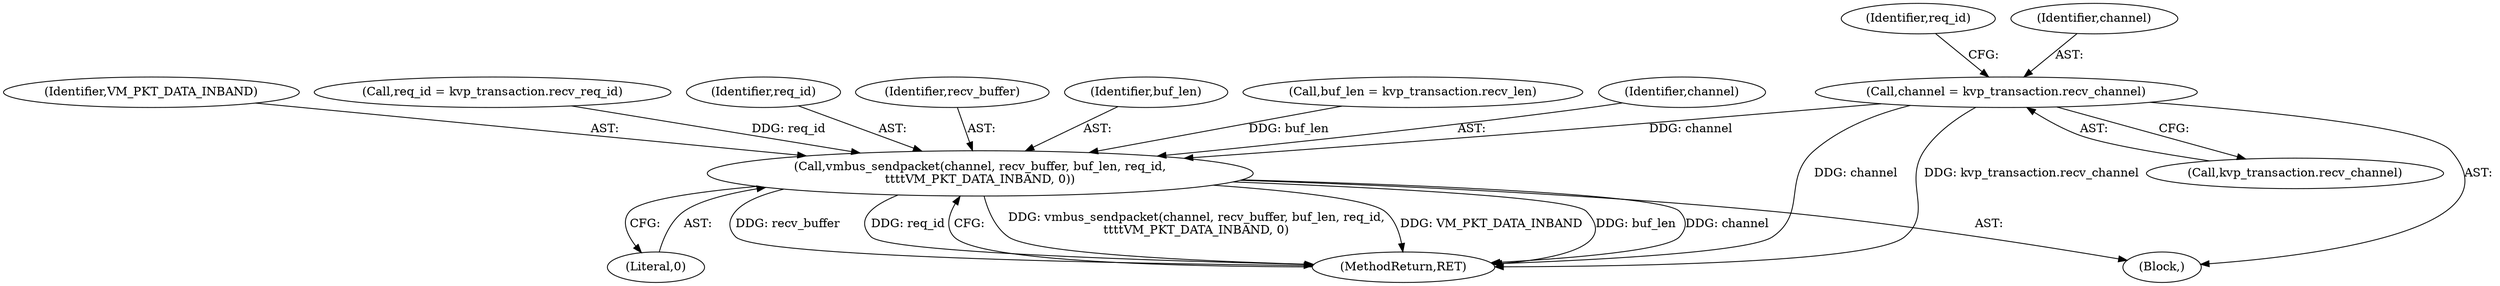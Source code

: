 digraph "0_linux_0720a06a7518c9d0c0125bd5d1f3b6264c55c3dd@API" {
"1000138" [label="(Call,channel = kvp_transaction.recv_channel)"];
"1000275" [label="(Call,vmbus_sendpacket(channel, recv_buffer, buf_len, req_id,\n\t\t\t\tVM_PKT_DATA_INBAND, 0))"];
"1000144" [label="(Identifier,req_id)"];
"1000114" [label="(Block,)"];
"1000279" [label="(Identifier,req_id)"];
"1000281" [label="(Literal,0)"];
"1000139" [label="(Identifier,channel)"];
"1000275" [label="(Call,vmbus_sendpacket(channel, recv_buffer, buf_len, req_id,\n\t\t\t\tVM_PKT_DATA_INBAND, 0))"];
"1000277" [label="(Identifier,recv_buffer)"];
"1000278" [label="(Identifier,buf_len)"];
"1000140" [label="(Call,kvp_transaction.recv_channel)"];
"1000282" [label="(MethodReturn,RET)"];
"1000133" [label="(Call,buf_len = kvp_transaction.recv_len)"];
"1000276" [label="(Identifier,channel)"];
"1000280" [label="(Identifier,VM_PKT_DATA_INBAND)"];
"1000143" [label="(Call,req_id = kvp_transaction.recv_req_id)"];
"1000138" [label="(Call,channel = kvp_transaction.recv_channel)"];
"1000138" -> "1000114"  [label="AST: "];
"1000138" -> "1000140"  [label="CFG: "];
"1000139" -> "1000138"  [label="AST: "];
"1000140" -> "1000138"  [label="AST: "];
"1000144" -> "1000138"  [label="CFG: "];
"1000138" -> "1000282"  [label="DDG: channel"];
"1000138" -> "1000282"  [label="DDG: kvp_transaction.recv_channel"];
"1000138" -> "1000275"  [label="DDG: channel"];
"1000275" -> "1000114"  [label="AST: "];
"1000275" -> "1000281"  [label="CFG: "];
"1000276" -> "1000275"  [label="AST: "];
"1000277" -> "1000275"  [label="AST: "];
"1000278" -> "1000275"  [label="AST: "];
"1000279" -> "1000275"  [label="AST: "];
"1000280" -> "1000275"  [label="AST: "];
"1000281" -> "1000275"  [label="AST: "];
"1000282" -> "1000275"  [label="CFG: "];
"1000275" -> "1000282"  [label="DDG: vmbus_sendpacket(channel, recv_buffer, buf_len, req_id,\n\t\t\t\tVM_PKT_DATA_INBAND, 0)"];
"1000275" -> "1000282"  [label="DDG: VM_PKT_DATA_INBAND"];
"1000275" -> "1000282"  [label="DDG: buf_len"];
"1000275" -> "1000282"  [label="DDG: channel"];
"1000275" -> "1000282"  [label="DDG: recv_buffer"];
"1000275" -> "1000282"  [label="DDG: req_id"];
"1000133" -> "1000275"  [label="DDG: buf_len"];
"1000143" -> "1000275"  [label="DDG: req_id"];
}

